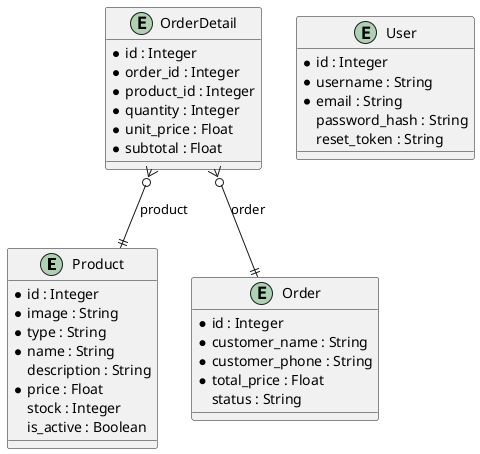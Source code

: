@startuml

entity "Product" as Product {
  *id : Integer
  *image : String
  *type : String
  *name : String
  description : String
  *price : Float
  stock : Integer
  is_active : Boolean
}

entity "Order" as Order {
  *id : Integer
  *customer_name : String
  *customer_phone : String
  *total_price : Float
  status : String
}

entity "OrderDetail" as OrderDetail {
  *id : Integer
  *order_id : Integer
  *product_id : Integer
  *quantity : Integer
  *unit_price : Float
  *subtotal : Float
}

entity "User" as User {
  *id : Integer
  *username : String
  *email : String
  password_hash : String
  reset_token : String
}

OrderDetail }o--|| Order : "order"
OrderDetail }o--|| Product : "product"

@enduml